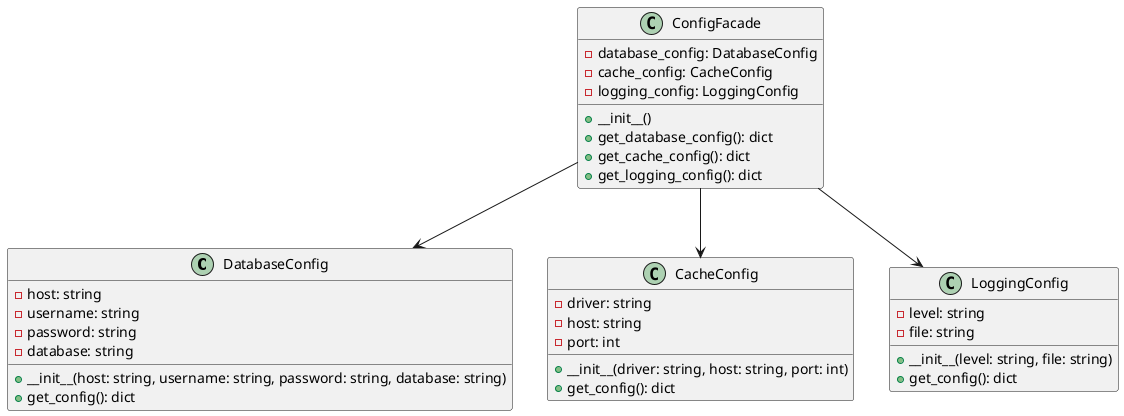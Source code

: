 @startuml

class DatabaseConfig {
    -host: string
    -username: string
    -password: string
    -database: string
    +__init__(host: string, username: string, password: string, database: string)
    +get_config(): dict
}

class CacheConfig {
    -driver: string
    -host: string
    -port: int
    +__init__(driver: string, host: string, port: int)
    +get_config(): dict
}

class LoggingConfig {
    -level: string
    -file: string
    +__init__(level: string, file: string)
    +get_config(): dict
}

class ConfigFacade {
    -database_config: DatabaseConfig
    -cache_config: CacheConfig
    -logging_config: LoggingConfig
    +__init__()
    +get_database_config(): dict
    +get_cache_config(): dict
    +get_logging_config(): dict
}

ConfigFacade --> DatabaseConfig
ConfigFacade --> CacheConfig
ConfigFacade --> LoggingConfig

@enduml
